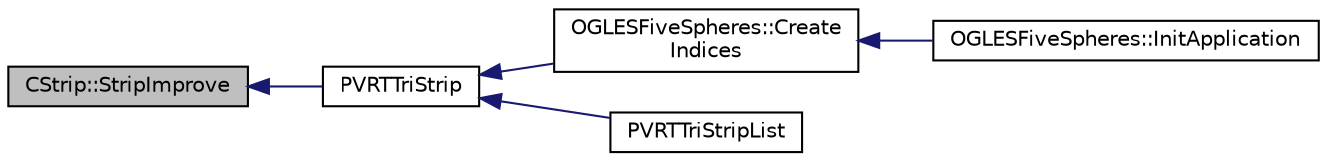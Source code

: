digraph "CStrip::StripImprove"
{
  edge [fontname="Helvetica",fontsize="10",labelfontname="Helvetica",labelfontsize="10"];
  node [fontname="Helvetica",fontsize="10",shape=record];
  rankdir="LR";
  Node1 [label="CStrip::StripImprove",height=0.2,width=0.4,color="black", fillcolor="grey75", style="filled", fontcolor="black"];
  Node1 -> Node2 [dir="back",color="midnightblue",fontsize="10",style="solid",fontname="Helvetica"];
  Node2 [label="PVRTTriStrip",height=0.2,width=0.4,color="black", fillcolor="white", style="filled",URL="$_p_v_r_t_tri_strip_8h.html#ab0aea1649a854ff2e3afdd9739ac7a32",tooltip="Reads a triangle list and generates an optimised triangle strip. "];
  Node2 -> Node3 [dir="back",color="midnightblue",fontsize="10",style="solid",fontname="Helvetica"];
  Node3 [label="OGLESFiveSpheres::Create\lIndices",height=0.2,width=0.4,color="black", fillcolor="white", style="filled",URL="$class_o_g_l_e_s_five_spheres.html#ad8851bcd5f7af66ba348b946fece874e"];
  Node3 -> Node4 [dir="back",color="midnightblue",fontsize="10",style="solid",fontname="Helvetica"];
  Node4 [label="OGLESFiveSpheres::InitApplication",height=0.2,width=0.4,color="black", fillcolor="white", style="filled",URL="$class_o_g_l_e_s_five_spheres.html#a0e55cf988c50d8e740ba341b7a1fe708"];
  Node2 -> Node5 [dir="back",color="midnightblue",fontsize="10",style="solid",fontname="Helvetica"];
  Node5 [label="PVRTTriStripList",height=0.2,width=0.4,color="black", fillcolor="white", style="filled",URL="$_p_v_r_t_tri_strip_8h.html#a67ea05656c98ddd187a9800448b41e9a",tooltip="Reads a triangle list and generates an optimised triangle strip. Result is converted back to a triang..."];
}
